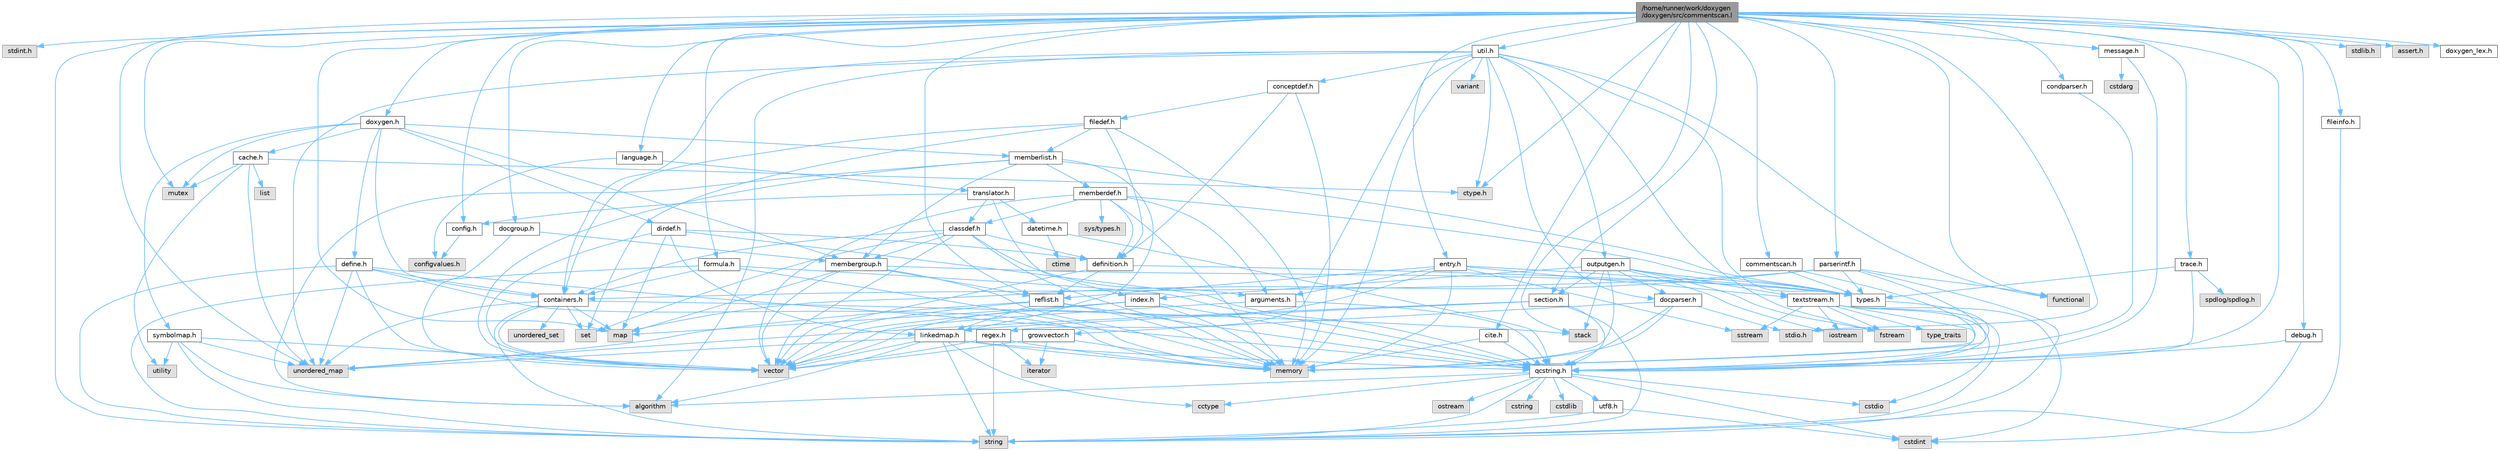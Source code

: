 digraph "/home/runner/work/doxygen/doxygen/src/commentscan.l"
{
 // INTERACTIVE_SVG=YES
 // LATEX_PDF_SIZE
  bgcolor="transparent";
  edge [fontname=Helvetica,fontsize=10,labelfontname=Helvetica,labelfontsize=10];
  node [fontname=Helvetica,fontsize=10,shape=box,height=0.2,width=0.4];
  Node1 [id="Node000001",label="/home/runner/work/doxygen\l/doxygen/src/commentscan.l",height=0.2,width=0.4,color="gray40", fillcolor="grey60", style="filled", fontcolor="black"];
  Node1 -> Node2 [id="edge1_Node000001_Node000002",color="steelblue1",style="solid"];
  Node2 [id="Node000002",label="stdint.h",height=0.2,width=0.4,color="grey60", fillcolor="#E0E0E0", style="filled"];
  Node1 -> Node3 [id="edge2_Node000001_Node000003",color="steelblue1",style="solid"];
  Node3 [id="Node000003",label="map",height=0.2,width=0.4,color="grey60", fillcolor="#E0E0E0", style="filled"];
  Node1 -> Node4 [id="edge3_Node000001_Node000004",color="steelblue1",style="solid"];
  Node4 [id="Node000004",label="stack",height=0.2,width=0.4,color="grey60", fillcolor="#E0E0E0", style="filled"];
  Node1 -> Node5 [id="edge4_Node000001_Node000005",color="steelblue1",style="solid"];
  Node5 [id="Node000005",label="string",height=0.2,width=0.4,color="grey60", fillcolor="#E0E0E0", style="filled"];
  Node1 -> Node6 [id="edge5_Node000001_Node000006",color="steelblue1",style="solid"];
  Node6 [id="Node000006",label="mutex",height=0.2,width=0.4,color="grey60", fillcolor="#E0E0E0", style="filled"];
  Node1 -> Node7 [id="edge6_Node000001_Node000007",color="steelblue1",style="solid"];
  Node7 [id="Node000007",label="functional",height=0.2,width=0.4,color="grey60", fillcolor="#E0E0E0", style="filled"];
  Node1 -> Node8 [id="edge7_Node000001_Node000008",color="steelblue1",style="solid"];
  Node8 [id="Node000008",label="unordered_map",height=0.2,width=0.4,color="grey60", fillcolor="#E0E0E0", style="filled"];
  Node1 -> Node9 [id="edge8_Node000001_Node000009",color="steelblue1",style="solid"];
  Node9 [id="Node000009",label="stdio.h",height=0.2,width=0.4,color="grey60", fillcolor="#E0E0E0", style="filled"];
  Node1 -> Node10 [id="edge9_Node000001_Node000010",color="steelblue1",style="solid"];
  Node10 [id="Node000010",label="stdlib.h",height=0.2,width=0.4,color="grey60", fillcolor="#E0E0E0", style="filled"];
  Node1 -> Node11 [id="edge10_Node000001_Node000011",color="steelblue1",style="solid"];
  Node11 [id="Node000011",label="assert.h",height=0.2,width=0.4,color="grey60", fillcolor="#E0E0E0", style="filled"];
  Node1 -> Node12 [id="edge11_Node000001_Node000012",color="steelblue1",style="solid"];
  Node12 [id="Node000012",label="ctype.h",height=0.2,width=0.4,color="grey60", fillcolor="#E0E0E0", style="filled"];
  Node1 -> Node13 [id="edge12_Node000001_Node000013",color="steelblue1",style="solid"];
  Node13 [id="Node000013",label="qcstring.h",height=0.2,width=0.4,color="grey40", fillcolor="white", style="filled",URL="$d7/d5c/qcstring_8h.html",tooltip=" "];
  Node13 -> Node5 [id="edge13_Node000013_Node000005",color="steelblue1",style="solid"];
  Node13 -> Node14 [id="edge14_Node000013_Node000014",color="steelblue1",style="solid"];
  Node14 [id="Node000014",label="algorithm",height=0.2,width=0.4,color="grey60", fillcolor="#E0E0E0", style="filled"];
  Node13 -> Node15 [id="edge15_Node000013_Node000015",color="steelblue1",style="solid"];
  Node15 [id="Node000015",label="cctype",height=0.2,width=0.4,color="grey60", fillcolor="#E0E0E0", style="filled"];
  Node13 -> Node16 [id="edge16_Node000013_Node000016",color="steelblue1",style="solid"];
  Node16 [id="Node000016",label="cstring",height=0.2,width=0.4,color="grey60", fillcolor="#E0E0E0", style="filled"];
  Node13 -> Node17 [id="edge17_Node000013_Node000017",color="steelblue1",style="solid"];
  Node17 [id="Node000017",label="cstdio",height=0.2,width=0.4,color="grey60", fillcolor="#E0E0E0", style="filled"];
  Node13 -> Node18 [id="edge18_Node000013_Node000018",color="steelblue1",style="solid"];
  Node18 [id="Node000018",label="cstdlib",height=0.2,width=0.4,color="grey60", fillcolor="#E0E0E0", style="filled"];
  Node13 -> Node19 [id="edge19_Node000013_Node000019",color="steelblue1",style="solid"];
  Node19 [id="Node000019",label="cstdint",height=0.2,width=0.4,color="grey60", fillcolor="#E0E0E0", style="filled"];
  Node13 -> Node20 [id="edge20_Node000013_Node000020",color="steelblue1",style="solid"];
  Node20 [id="Node000020",label="ostream",height=0.2,width=0.4,color="grey60", fillcolor="#E0E0E0", style="filled"];
  Node13 -> Node21 [id="edge21_Node000013_Node000021",color="steelblue1",style="solid"];
  Node21 [id="Node000021",label="utf8.h",height=0.2,width=0.4,color="grey40", fillcolor="white", style="filled",URL="$db/d7c/utf8_8h.html",tooltip="Various UTF8 related helper functions."];
  Node21 -> Node19 [id="edge22_Node000021_Node000019",color="steelblue1",style="solid"];
  Node21 -> Node5 [id="edge23_Node000021_Node000005",color="steelblue1",style="solid"];
  Node1 -> Node22 [id="edge24_Node000001_Node000022",color="steelblue1",style="solid"];
  Node22 [id="Node000022",label="fileinfo.h",height=0.2,width=0.4,color="grey40", fillcolor="white", style="filled",URL="$df/d45/fileinfo_8h.html",tooltip=" "];
  Node22 -> Node5 [id="edge25_Node000022_Node000005",color="steelblue1",style="solid"];
  Node1 -> Node23 [id="edge26_Node000001_Node000023",color="steelblue1",style="solid"];
  Node23 [id="Node000023",label="cite.h",height=0.2,width=0.4,color="grey40", fillcolor="white", style="filled",URL="$d7/d69/cite_8h.html",tooltip=" "];
  Node23 -> Node24 [id="edge27_Node000023_Node000024",color="steelblue1",style="solid"];
  Node24 [id="Node000024",label="memory",height=0.2,width=0.4,color="grey60", fillcolor="#E0E0E0", style="filled"];
  Node23 -> Node13 [id="edge28_Node000023_Node000013",color="steelblue1",style="solid"];
  Node1 -> Node25 [id="edge29_Node000001_Node000025",color="steelblue1",style="solid"];
  Node25 [id="Node000025",label="commentscan.h",height=0.2,width=0.4,color="grey40", fillcolor="white", style="filled",URL="$db/d0d/commentscan_8h.html",tooltip="Interface for the comment block scanner."];
  Node25 -> Node24 [id="edge30_Node000025_Node000024",color="steelblue1",style="solid"];
  Node25 -> Node26 [id="edge31_Node000025_Node000026",color="steelblue1",style="solid"];
  Node26 [id="Node000026",label="types.h",height=0.2,width=0.4,color="grey40", fillcolor="white", style="filled",URL="$d9/d49/types_8h.html",tooltip="This file contains a number of basic enums and types."];
  Node26 -> Node13 [id="edge32_Node000026_Node000013",color="steelblue1",style="solid"];
  Node1 -> Node27 [id="edge33_Node000001_Node000027",color="steelblue1",style="solid"];
  Node27 [id="Node000027",label="condparser.h",height=0.2,width=0.4,color="grey40", fillcolor="white", style="filled",URL="$d7/d6f/condparser_8h.html",tooltip=" "];
  Node27 -> Node13 [id="edge34_Node000027_Node000013",color="steelblue1",style="solid"];
  Node1 -> Node28 [id="edge35_Node000001_Node000028",color="steelblue1",style="solid"];
  Node28 [id="Node000028",label="config.h",height=0.2,width=0.4,color="grey40", fillcolor="white", style="filled",URL="$db/d16/config_8h.html",tooltip=" "];
  Node28 -> Node29 [id="edge36_Node000028_Node000029",color="steelblue1",style="solid"];
  Node29 [id="Node000029",label="configvalues.h",height=0.2,width=0.4,color="grey60", fillcolor="#E0E0E0", style="filled"];
  Node1 -> Node30 [id="edge37_Node000001_Node000030",color="steelblue1",style="solid"];
  Node30 [id="Node000030",label="debug.h",height=0.2,width=0.4,color="grey40", fillcolor="white", style="filled",URL="$db/d16/debug_8h.html",tooltip=" "];
  Node30 -> Node19 [id="edge38_Node000030_Node000019",color="steelblue1",style="solid"];
  Node30 -> Node13 [id="edge39_Node000030_Node000013",color="steelblue1",style="solid"];
  Node1 -> Node31 [id="edge40_Node000001_Node000031",color="steelblue1",style="solid"];
  Node31 [id="Node000031",label="docgroup.h",height=0.2,width=0.4,color="grey40", fillcolor="white", style="filled",URL="$d4/d32/docgroup_8h.html",tooltip=" "];
  Node31 -> Node32 [id="edge41_Node000031_Node000032",color="steelblue1",style="solid"];
  Node32 [id="Node000032",label="vector",height=0.2,width=0.4,color="grey60", fillcolor="#E0E0E0", style="filled"];
  Node31 -> Node33 [id="edge42_Node000031_Node000033",color="steelblue1",style="solid"];
  Node33 [id="Node000033",label="membergroup.h",height=0.2,width=0.4,color="grey40", fillcolor="white", style="filled",URL="$d9/d11/membergroup_8h.html",tooltip=" "];
  Node33 -> Node32 [id="edge43_Node000033_Node000032",color="steelblue1",style="solid"];
  Node33 -> Node3 [id="edge44_Node000033_Node000003",color="steelblue1",style="solid"];
  Node33 -> Node24 [id="edge45_Node000033_Node000024",color="steelblue1",style="solid"];
  Node33 -> Node26 [id="edge46_Node000033_Node000026",color="steelblue1",style="solid"];
  Node33 -> Node34 [id="edge47_Node000033_Node000034",color="steelblue1",style="solid"];
  Node34 [id="Node000034",label="reflist.h",height=0.2,width=0.4,color="grey40", fillcolor="white", style="filled",URL="$d1/d02/reflist_8h.html",tooltip=" "];
  Node34 -> Node32 [id="edge48_Node000034_Node000032",color="steelblue1",style="solid"];
  Node34 -> Node8 [id="edge49_Node000034_Node000008",color="steelblue1",style="solid"];
  Node34 -> Node24 [id="edge50_Node000034_Node000024",color="steelblue1",style="solid"];
  Node34 -> Node13 [id="edge51_Node000034_Node000013",color="steelblue1",style="solid"];
  Node34 -> Node35 [id="edge52_Node000034_Node000035",color="steelblue1",style="solid"];
  Node35 [id="Node000035",label="linkedmap.h",height=0.2,width=0.4,color="grey40", fillcolor="white", style="filled",URL="$da/de1/linkedmap_8h.html",tooltip=" "];
  Node35 -> Node8 [id="edge53_Node000035_Node000008",color="steelblue1",style="solid"];
  Node35 -> Node32 [id="edge54_Node000035_Node000032",color="steelblue1",style="solid"];
  Node35 -> Node24 [id="edge55_Node000035_Node000024",color="steelblue1",style="solid"];
  Node35 -> Node5 [id="edge56_Node000035_Node000005",color="steelblue1",style="solid"];
  Node35 -> Node14 [id="edge57_Node000035_Node000014",color="steelblue1",style="solid"];
  Node35 -> Node15 [id="edge58_Node000035_Node000015",color="steelblue1",style="solid"];
  Node35 -> Node13 [id="edge59_Node000035_Node000013",color="steelblue1",style="solid"];
  Node1 -> Node36 [id="edge60_Node000001_Node000036",color="steelblue1",style="solid"];
  Node36 [id="Node000036",label="doxygen.h",height=0.2,width=0.4,color="grey40", fillcolor="white", style="filled",URL="$d1/da1/doxygen_8h.html",tooltip=" "];
  Node36 -> Node6 [id="edge61_Node000036_Node000006",color="steelblue1",style="solid"];
  Node36 -> Node37 [id="edge62_Node000036_Node000037",color="steelblue1",style="solid"];
  Node37 [id="Node000037",label="containers.h",height=0.2,width=0.4,color="grey40", fillcolor="white", style="filled",URL="$d5/d75/containers_8h.html",tooltip=" "];
  Node37 -> Node32 [id="edge63_Node000037_Node000032",color="steelblue1",style="solid"];
  Node37 -> Node5 [id="edge64_Node000037_Node000005",color="steelblue1",style="solid"];
  Node37 -> Node38 [id="edge65_Node000037_Node000038",color="steelblue1",style="solid"];
  Node38 [id="Node000038",label="set",height=0.2,width=0.4,color="grey60", fillcolor="#E0E0E0", style="filled"];
  Node37 -> Node3 [id="edge66_Node000037_Node000003",color="steelblue1",style="solid"];
  Node37 -> Node39 [id="edge67_Node000037_Node000039",color="steelblue1",style="solid"];
  Node39 [id="Node000039",label="unordered_set",height=0.2,width=0.4,color="grey60", fillcolor="#E0E0E0", style="filled"];
  Node37 -> Node8 [id="edge68_Node000037_Node000008",color="steelblue1",style="solid"];
  Node37 -> Node4 [id="edge69_Node000037_Node000004",color="steelblue1",style="solid"];
  Node36 -> Node33 [id="edge70_Node000036_Node000033",color="steelblue1",style="solid"];
  Node36 -> Node40 [id="edge71_Node000036_Node000040",color="steelblue1",style="solid"];
  Node40 [id="Node000040",label="dirdef.h",height=0.2,width=0.4,color="grey40", fillcolor="white", style="filled",URL="$d6/d15/dirdef_8h.html",tooltip=" "];
  Node40 -> Node32 [id="edge72_Node000040_Node000032",color="steelblue1",style="solid"];
  Node40 -> Node3 [id="edge73_Node000040_Node000003",color="steelblue1",style="solid"];
  Node40 -> Node13 [id="edge74_Node000040_Node000013",color="steelblue1",style="solid"];
  Node40 -> Node35 [id="edge75_Node000040_Node000035",color="steelblue1",style="solid"];
  Node40 -> Node41 [id="edge76_Node000040_Node000041",color="steelblue1",style="solid"];
  Node41 [id="Node000041",label="definition.h",height=0.2,width=0.4,color="grey40", fillcolor="white", style="filled",URL="$df/da1/definition_8h.html",tooltip=" "];
  Node41 -> Node32 [id="edge77_Node000041_Node000032",color="steelblue1",style="solid"];
  Node41 -> Node26 [id="edge78_Node000041_Node000026",color="steelblue1",style="solid"];
  Node41 -> Node34 [id="edge79_Node000041_Node000034",color="steelblue1",style="solid"];
  Node36 -> Node42 [id="edge80_Node000036_Node000042",color="steelblue1",style="solid"];
  Node42 [id="Node000042",label="memberlist.h",height=0.2,width=0.4,color="grey40", fillcolor="white", style="filled",URL="$dd/d78/memberlist_8h.html",tooltip=" "];
  Node42 -> Node32 [id="edge81_Node000042_Node000032",color="steelblue1",style="solid"];
  Node42 -> Node14 [id="edge82_Node000042_Node000014",color="steelblue1",style="solid"];
  Node42 -> Node43 [id="edge83_Node000042_Node000043",color="steelblue1",style="solid"];
  Node43 [id="Node000043",label="memberdef.h",height=0.2,width=0.4,color="grey40", fillcolor="white", style="filled",URL="$d4/d46/memberdef_8h.html",tooltip=" "];
  Node43 -> Node32 [id="edge84_Node000043_Node000032",color="steelblue1",style="solid"];
  Node43 -> Node24 [id="edge85_Node000043_Node000024",color="steelblue1",style="solid"];
  Node43 -> Node44 [id="edge86_Node000043_Node000044",color="steelblue1",style="solid"];
  Node44 [id="Node000044",label="sys/types.h",height=0.2,width=0.4,color="grey60", fillcolor="#E0E0E0", style="filled"];
  Node43 -> Node26 [id="edge87_Node000043_Node000026",color="steelblue1",style="solid"];
  Node43 -> Node41 [id="edge88_Node000043_Node000041",color="steelblue1",style="solid"];
  Node43 -> Node45 [id="edge89_Node000043_Node000045",color="steelblue1",style="solid"];
  Node45 [id="Node000045",label="arguments.h",height=0.2,width=0.4,color="grey40", fillcolor="white", style="filled",URL="$df/d9b/arguments_8h.html",tooltip=" "];
  Node45 -> Node32 [id="edge90_Node000045_Node000032",color="steelblue1",style="solid"];
  Node45 -> Node13 [id="edge91_Node000045_Node000013",color="steelblue1",style="solid"];
  Node43 -> Node46 [id="edge92_Node000043_Node000046",color="steelblue1",style="solid"];
  Node46 [id="Node000046",label="classdef.h",height=0.2,width=0.4,color="grey40", fillcolor="white", style="filled",URL="$d1/da6/classdef_8h.html",tooltip=" "];
  Node46 -> Node24 [id="edge93_Node000046_Node000024",color="steelblue1",style="solid"];
  Node46 -> Node32 [id="edge94_Node000046_Node000032",color="steelblue1",style="solid"];
  Node46 -> Node38 [id="edge95_Node000046_Node000038",color="steelblue1",style="solid"];
  Node46 -> Node37 [id="edge96_Node000046_Node000037",color="steelblue1",style="solid"];
  Node46 -> Node41 [id="edge97_Node000046_Node000041",color="steelblue1",style="solid"];
  Node46 -> Node45 [id="edge98_Node000046_Node000045",color="steelblue1",style="solid"];
  Node46 -> Node33 [id="edge99_Node000046_Node000033",color="steelblue1",style="solid"];
  Node42 -> Node35 [id="edge100_Node000042_Node000035",color="steelblue1",style="solid"];
  Node42 -> Node26 [id="edge101_Node000042_Node000026",color="steelblue1",style="solid"];
  Node42 -> Node33 [id="edge102_Node000042_Node000033",color="steelblue1",style="solid"];
  Node36 -> Node47 [id="edge103_Node000036_Node000047",color="steelblue1",style="solid"];
  Node47 [id="Node000047",label="define.h",height=0.2,width=0.4,color="grey40", fillcolor="white", style="filled",URL="$df/d67/define_8h.html",tooltip=" "];
  Node47 -> Node32 [id="edge104_Node000047_Node000032",color="steelblue1",style="solid"];
  Node47 -> Node24 [id="edge105_Node000047_Node000024",color="steelblue1",style="solid"];
  Node47 -> Node5 [id="edge106_Node000047_Node000005",color="steelblue1",style="solid"];
  Node47 -> Node8 [id="edge107_Node000047_Node000008",color="steelblue1",style="solid"];
  Node47 -> Node13 [id="edge108_Node000047_Node000013",color="steelblue1",style="solid"];
  Node47 -> Node37 [id="edge109_Node000047_Node000037",color="steelblue1",style="solid"];
  Node36 -> Node48 [id="edge110_Node000036_Node000048",color="steelblue1",style="solid"];
  Node48 [id="Node000048",label="cache.h",height=0.2,width=0.4,color="grey40", fillcolor="white", style="filled",URL="$d3/d26/cache_8h.html",tooltip=" "];
  Node48 -> Node49 [id="edge111_Node000048_Node000049",color="steelblue1",style="solid"];
  Node49 [id="Node000049",label="list",height=0.2,width=0.4,color="grey60", fillcolor="#E0E0E0", style="filled"];
  Node48 -> Node8 [id="edge112_Node000048_Node000008",color="steelblue1",style="solid"];
  Node48 -> Node6 [id="edge113_Node000048_Node000006",color="steelblue1",style="solid"];
  Node48 -> Node50 [id="edge114_Node000048_Node000050",color="steelblue1",style="solid"];
  Node50 [id="Node000050",label="utility",height=0.2,width=0.4,color="grey60", fillcolor="#E0E0E0", style="filled"];
  Node48 -> Node12 [id="edge115_Node000048_Node000012",color="steelblue1",style="solid"];
  Node36 -> Node51 [id="edge116_Node000036_Node000051",color="steelblue1",style="solid"];
  Node51 [id="Node000051",label="symbolmap.h",height=0.2,width=0.4,color="grey40", fillcolor="white", style="filled",URL="$d7/ddd/symbolmap_8h.html",tooltip=" "];
  Node51 -> Node14 [id="edge117_Node000051_Node000014",color="steelblue1",style="solid"];
  Node51 -> Node8 [id="edge118_Node000051_Node000008",color="steelblue1",style="solid"];
  Node51 -> Node32 [id="edge119_Node000051_Node000032",color="steelblue1",style="solid"];
  Node51 -> Node5 [id="edge120_Node000051_Node000005",color="steelblue1",style="solid"];
  Node51 -> Node50 [id="edge121_Node000051_Node000050",color="steelblue1",style="solid"];
  Node1 -> Node52 [id="edge122_Node000001_Node000052",color="steelblue1",style="solid"];
  Node52 [id="Node000052",label="entry.h",height=0.2,width=0.4,color="grey40", fillcolor="white", style="filled",URL="$d1/dc6/entry_8h.html",tooltip=" "];
  Node52 -> Node32 [id="edge123_Node000052_Node000032",color="steelblue1",style="solid"];
  Node52 -> Node24 [id="edge124_Node000052_Node000024",color="steelblue1",style="solid"];
  Node52 -> Node53 [id="edge125_Node000052_Node000053",color="steelblue1",style="solid"];
  Node53 [id="Node000053",label="sstream",height=0.2,width=0.4,color="grey60", fillcolor="#E0E0E0", style="filled"];
  Node52 -> Node26 [id="edge126_Node000052_Node000026",color="steelblue1",style="solid"];
  Node52 -> Node45 [id="edge127_Node000052_Node000045",color="steelblue1",style="solid"];
  Node52 -> Node34 [id="edge128_Node000052_Node000034",color="steelblue1",style="solid"];
  Node52 -> Node54 [id="edge129_Node000052_Node000054",color="steelblue1",style="solid"];
  Node54 [id="Node000054",label="textstream.h",height=0.2,width=0.4,color="grey40", fillcolor="white", style="filled",URL="$d4/d7d/textstream_8h.html",tooltip=" "];
  Node54 -> Node5 [id="edge130_Node000054_Node000005",color="steelblue1",style="solid"];
  Node54 -> Node55 [id="edge131_Node000054_Node000055",color="steelblue1",style="solid"];
  Node55 [id="Node000055",label="iostream",height=0.2,width=0.4,color="grey60", fillcolor="#E0E0E0", style="filled"];
  Node54 -> Node53 [id="edge132_Node000054_Node000053",color="steelblue1",style="solid"];
  Node54 -> Node19 [id="edge133_Node000054_Node000019",color="steelblue1",style="solid"];
  Node54 -> Node17 [id="edge134_Node000054_Node000017",color="steelblue1",style="solid"];
  Node54 -> Node56 [id="edge135_Node000054_Node000056",color="steelblue1",style="solid"];
  Node56 [id="Node000056",label="fstream",height=0.2,width=0.4,color="grey60", fillcolor="#E0E0E0", style="filled"];
  Node54 -> Node57 [id="edge136_Node000054_Node000057",color="steelblue1",style="solid"];
  Node57 [id="Node000057",label="type_traits",height=0.2,width=0.4,color="grey60", fillcolor="#E0E0E0", style="filled"];
  Node54 -> Node13 [id="edge137_Node000054_Node000013",color="steelblue1",style="solid"];
  Node1 -> Node58 [id="edge138_Node000001_Node000058",color="steelblue1",style="solid"];
  Node58 [id="Node000058",label="formula.h",height=0.2,width=0.4,color="grey40", fillcolor="white", style="filled",URL="$d3/d9a/formula_8h.html",tooltip=" "];
  Node58 -> Node24 [id="edge139_Node000058_Node000024",color="steelblue1",style="solid"];
  Node58 -> Node5 [id="edge140_Node000058_Node000005",color="steelblue1",style="solid"];
  Node58 -> Node13 [id="edge141_Node000058_Node000013",color="steelblue1",style="solid"];
  Node58 -> Node37 [id="edge142_Node000058_Node000037",color="steelblue1",style="solid"];
  Node1 -> Node59 [id="edge143_Node000001_Node000059",color="steelblue1",style="solid"];
  Node59 [id="Node000059",label="language.h",height=0.2,width=0.4,color="grey40", fillcolor="white", style="filled",URL="$d8/dce/language_8h.html",tooltip=" "];
  Node59 -> Node60 [id="edge144_Node000059_Node000060",color="steelblue1",style="solid"];
  Node60 [id="Node000060",label="translator.h",height=0.2,width=0.4,color="grey40", fillcolor="white", style="filled",URL="$d9/df1/translator_8h.html",tooltip=" "];
  Node60 -> Node46 [id="edge145_Node000060_Node000046",color="steelblue1",style="solid"];
  Node60 -> Node28 [id="edge146_Node000060_Node000028",color="steelblue1",style="solid"];
  Node60 -> Node61 [id="edge147_Node000060_Node000061",color="steelblue1",style="solid"];
  Node61 [id="Node000061",label="datetime.h",height=0.2,width=0.4,color="grey40", fillcolor="white", style="filled",URL="$de/d1b/datetime_8h.html",tooltip=" "];
  Node61 -> Node62 [id="edge148_Node000061_Node000062",color="steelblue1",style="solid"];
  Node62 [id="Node000062",label="ctime",height=0.2,width=0.4,color="grey60", fillcolor="#E0E0E0", style="filled"];
  Node61 -> Node13 [id="edge149_Node000061_Node000013",color="steelblue1",style="solid"];
  Node60 -> Node63 [id="edge150_Node000060_Node000063",color="steelblue1",style="solid"];
  Node63 [id="Node000063",label="index.h",height=0.2,width=0.4,color="grey40", fillcolor="white", style="filled",URL="$d1/db5/index_8h.html",tooltip=" "];
  Node63 -> Node24 [id="edge151_Node000063_Node000024",color="steelblue1",style="solid"];
  Node63 -> Node32 [id="edge152_Node000063_Node000032",color="steelblue1",style="solid"];
  Node63 -> Node3 [id="edge153_Node000063_Node000003",color="steelblue1",style="solid"];
  Node63 -> Node13 [id="edge154_Node000063_Node000013",color="steelblue1",style="solid"];
  Node59 -> Node29 [id="edge155_Node000059_Node000029",color="steelblue1",style="solid"];
  Node1 -> Node64 [id="edge156_Node000001_Node000064",color="steelblue1",style="solid"];
  Node64 [id="Node000064",label="message.h",height=0.2,width=0.4,color="grey40", fillcolor="white", style="filled",URL="$d2/d0d/message_8h.html",tooltip=" "];
  Node64 -> Node65 [id="edge157_Node000064_Node000065",color="steelblue1",style="solid"];
  Node65 [id="Node000065",label="cstdarg",height=0.2,width=0.4,color="grey60", fillcolor="#E0E0E0", style="filled"];
  Node64 -> Node13 [id="edge158_Node000064_Node000013",color="steelblue1",style="solid"];
  Node1 -> Node66 [id="edge159_Node000001_Node000066",color="steelblue1",style="solid"];
  Node66 [id="Node000066",label="parserintf.h",height=0.2,width=0.4,color="grey40", fillcolor="white", style="filled",URL="$da/d55/parserintf_8h.html",tooltip=" "];
  Node66 -> Node7 [id="edge160_Node000066_Node000007",color="steelblue1",style="solid"];
  Node66 -> Node24 [id="edge161_Node000066_Node000024",color="steelblue1",style="solid"];
  Node66 -> Node3 [id="edge162_Node000066_Node000003",color="steelblue1",style="solid"];
  Node66 -> Node5 [id="edge163_Node000066_Node000005",color="steelblue1",style="solid"];
  Node66 -> Node26 [id="edge164_Node000066_Node000026",color="steelblue1",style="solid"];
  Node66 -> Node37 [id="edge165_Node000066_Node000037",color="steelblue1",style="solid"];
  Node1 -> Node34 [id="edge166_Node000001_Node000034",color="steelblue1",style="solid"];
  Node1 -> Node67 [id="edge167_Node000001_Node000067",color="steelblue1",style="solid"];
  Node67 [id="Node000067",label="section.h",height=0.2,width=0.4,color="grey40", fillcolor="white", style="filled",URL="$d1/d2a/section_8h.html",tooltip=" "];
  Node67 -> Node5 [id="edge168_Node000067_Node000005",color="steelblue1",style="solid"];
  Node67 -> Node8 [id="edge169_Node000067_Node000008",color="steelblue1",style="solid"];
  Node67 -> Node13 [id="edge170_Node000067_Node000013",color="steelblue1",style="solid"];
  Node67 -> Node35 [id="edge171_Node000067_Node000035",color="steelblue1",style="solid"];
  Node1 -> Node68 [id="edge172_Node000001_Node000068",color="steelblue1",style="solid"];
  Node68 [id="Node000068",label="util.h",height=0.2,width=0.4,color="grey40", fillcolor="white", style="filled",URL="$d8/d3c/util_8h.html",tooltip="A bunch of utility functions."];
  Node68 -> Node24 [id="edge173_Node000068_Node000024",color="steelblue1",style="solid"];
  Node68 -> Node8 [id="edge174_Node000068_Node000008",color="steelblue1",style="solid"];
  Node68 -> Node14 [id="edge175_Node000068_Node000014",color="steelblue1",style="solid"];
  Node68 -> Node7 [id="edge176_Node000068_Node000007",color="steelblue1",style="solid"];
  Node68 -> Node56 [id="edge177_Node000068_Node000056",color="steelblue1",style="solid"];
  Node68 -> Node69 [id="edge178_Node000068_Node000069",color="steelblue1",style="solid"];
  Node69 [id="Node000069",label="variant",height=0.2,width=0.4,color="grey60", fillcolor="#E0E0E0", style="filled"];
  Node68 -> Node12 [id="edge179_Node000068_Node000012",color="steelblue1",style="solid"];
  Node68 -> Node26 [id="edge180_Node000068_Node000026",color="steelblue1",style="solid"];
  Node68 -> Node70 [id="edge181_Node000068_Node000070",color="steelblue1",style="solid"];
  Node70 [id="Node000070",label="docparser.h",height=0.2,width=0.4,color="grey40", fillcolor="white", style="filled",URL="$de/d9c/docparser_8h.html",tooltip=" "];
  Node70 -> Node9 [id="edge182_Node000070_Node000009",color="steelblue1",style="solid"];
  Node70 -> Node24 [id="edge183_Node000070_Node000024",color="steelblue1",style="solid"];
  Node70 -> Node13 [id="edge184_Node000070_Node000013",color="steelblue1",style="solid"];
  Node70 -> Node71 [id="edge185_Node000070_Node000071",color="steelblue1",style="solid"];
  Node71 [id="Node000071",label="growvector.h",height=0.2,width=0.4,color="grey40", fillcolor="white", style="filled",URL="$d7/d50/growvector_8h.html",tooltip=" "];
  Node71 -> Node32 [id="edge186_Node000071_Node000032",color="steelblue1",style="solid"];
  Node71 -> Node24 [id="edge187_Node000071_Node000024",color="steelblue1",style="solid"];
  Node71 -> Node72 [id="edge188_Node000071_Node000072",color="steelblue1",style="solid"];
  Node72 [id="Node000072",label="iterator",height=0.2,width=0.4,color="grey60", fillcolor="#E0E0E0", style="filled"];
  Node68 -> Node37 [id="edge189_Node000068_Node000037",color="steelblue1",style="solid"];
  Node68 -> Node73 [id="edge190_Node000068_Node000073",color="steelblue1",style="solid"];
  Node73 [id="Node000073",label="outputgen.h",height=0.2,width=0.4,color="grey40", fillcolor="white", style="filled",URL="$df/d06/outputgen_8h.html",tooltip=" "];
  Node73 -> Node24 [id="edge191_Node000073_Node000024",color="steelblue1",style="solid"];
  Node73 -> Node4 [id="edge192_Node000073_Node000004",color="steelblue1",style="solid"];
  Node73 -> Node55 [id="edge193_Node000073_Node000055",color="steelblue1",style="solid"];
  Node73 -> Node56 [id="edge194_Node000073_Node000056",color="steelblue1",style="solid"];
  Node73 -> Node26 [id="edge195_Node000073_Node000026",color="steelblue1",style="solid"];
  Node73 -> Node63 [id="edge196_Node000073_Node000063",color="steelblue1",style="solid"];
  Node73 -> Node67 [id="edge197_Node000073_Node000067",color="steelblue1",style="solid"];
  Node73 -> Node54 [id="edge198_Node000073_Node000054",color="steelblue1",style="solid"];
  Node73 -> Node70 [id="edge199_Node000073_Node000070",color="steelblue1",style="solid"];
  Node68 -> Node74 [id="edge200_Node000068_Node000074",color="steelblue1",style="solid"];
  Node74 [id="Node000074",label="regex.h",height=0.2,width=0.4,color="grey40", fillcolor="white", style="filled",URL="$d1/d21/regex_8h.html",tooltip=" "];
  Node74 -> Node24 [id="edge201_Node000074_Node000024",color="steelblue1",style="solid"];
  Node74 -> Node5 [id="edge202_Node000074_Node000005",color="steelblue1",style="solid"];
  Node74 -> Node32 [id="edge203_Node000074_Node000032",color="steelblue1",style="solid"];
  Node74 -> Node72 [id="edge204_Node000074_Node000072",color="steelblue1",style="solid"];
  Node68 -> Node75 [id="edge205_Node000068_Node000075",color="steelblue1",style="solid"];
  Node75 [id="Node000075",label="conceptdef.h",height=0.2,width=0.4,color="grey40", fillcolor="white", style="filled",URL="$da/df1/conceptdef_8h.html",tooltip=" "];
  Node75 -> Node24 [id="edge206_Node000075_Node000024",color="steelblue1",style="solid"];
  Node75 -> Node41 [id="edge207_Node000075_Node000041",color="steelblue1",style="solid"];
  Node75 -> Node76 [id="edge208_Node000075_Node000076",color="steelblue1",style="solid"];
  Node76 [id="Node000076",label="filedef.h",height=0.2,width=0.4,color="grey40", fillcolor="white", style="filled",URL="$d4/d3a/filedef_8h.html",tooltip=" "];
  Node76 -> Node24 [id="edge209_Node000076_Node000024",color="steelblue1",style="solid"];
  Node76 -> Node38 [id="edge210_Node000076_Node000038",color="steelblue1",style="solid"];
  Node76 -> Node41 [id="edge211_Node000076_Node000041",color="steelblue1",style="solid"];
  Node76 -> Node42 [id="edge212_Node000076_Node000042",color="steelblue1",style="solid"];
  Node76 -> Node37 [id="edge213_Node000076_Node000037",color="steelblue1",style="solid"];
  Node1 -> Node77 [id="edge214_Node000001_Node000077",color="steelblue1",style="solid"];
  Node77 [id="Node000077",label="trace.h",height=0.2,width=0.4,color="grey40", fillcolor="white", style="filled",URL="$d1/d1b/trace_8h.html",tooltip=" "];
  Node77 -> Node78 [id="edge215_Node000077_Node000078",color="steelblue1",style="solid"];
  Node78 [id="Node000078",label="spdlog/spdlog.h",height=0.2,width=0.4,color="grey60", fillcolor="#E0E0E0", style="filled"];
  Node77 -> Node26 [id="edge216_Node000077_Node000026",color="steelblue1",style="solid"];
  Node77 -> Node13 [id="edge217_Node000077_Node000013",color="steelblue1",style="solid"];
  Node1 -> Node79 [id="edge218_Node000001_Node000079",color="steelblue1",style="solid"];
  Node79 [id="Node000079",label="doxygen_lex.h",height=0.2,width=0.4,color="grey40", fillcolor="white", style="filled",URL="$d6/da5/doxygen__lex_8h.html",tooltip=" "];
}
